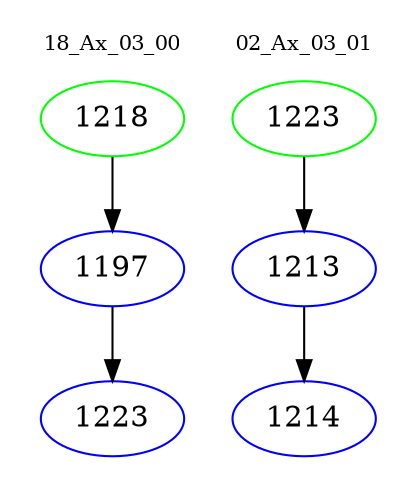 digraph{
subgraph cluster_0 {
color = white
label = "18_Ax_03_00";
fontsize=10;
T0_1218 [label="1218", color="green"]
T0_1218 -> T0_1197 [color="black"]
T0_1197 [label="1197", color="blue"]
T0_1197 -> T0_1223 [color="black"]
T0_1223 [label="1223", color="blue"]
}
subgraph cluster_1 {
color = white
label = "02_Ax_03_01";
fontsize=10;
T1_1223 [label="1223", color="green"]
T1_1223 -> T1_1213 [color="black"]
T1_1213 [label="1213", color="blue"]
T1_1213 -> T1_1214 [color="black"]
T1_1214 [label="1214", color="blue"]
}
}
